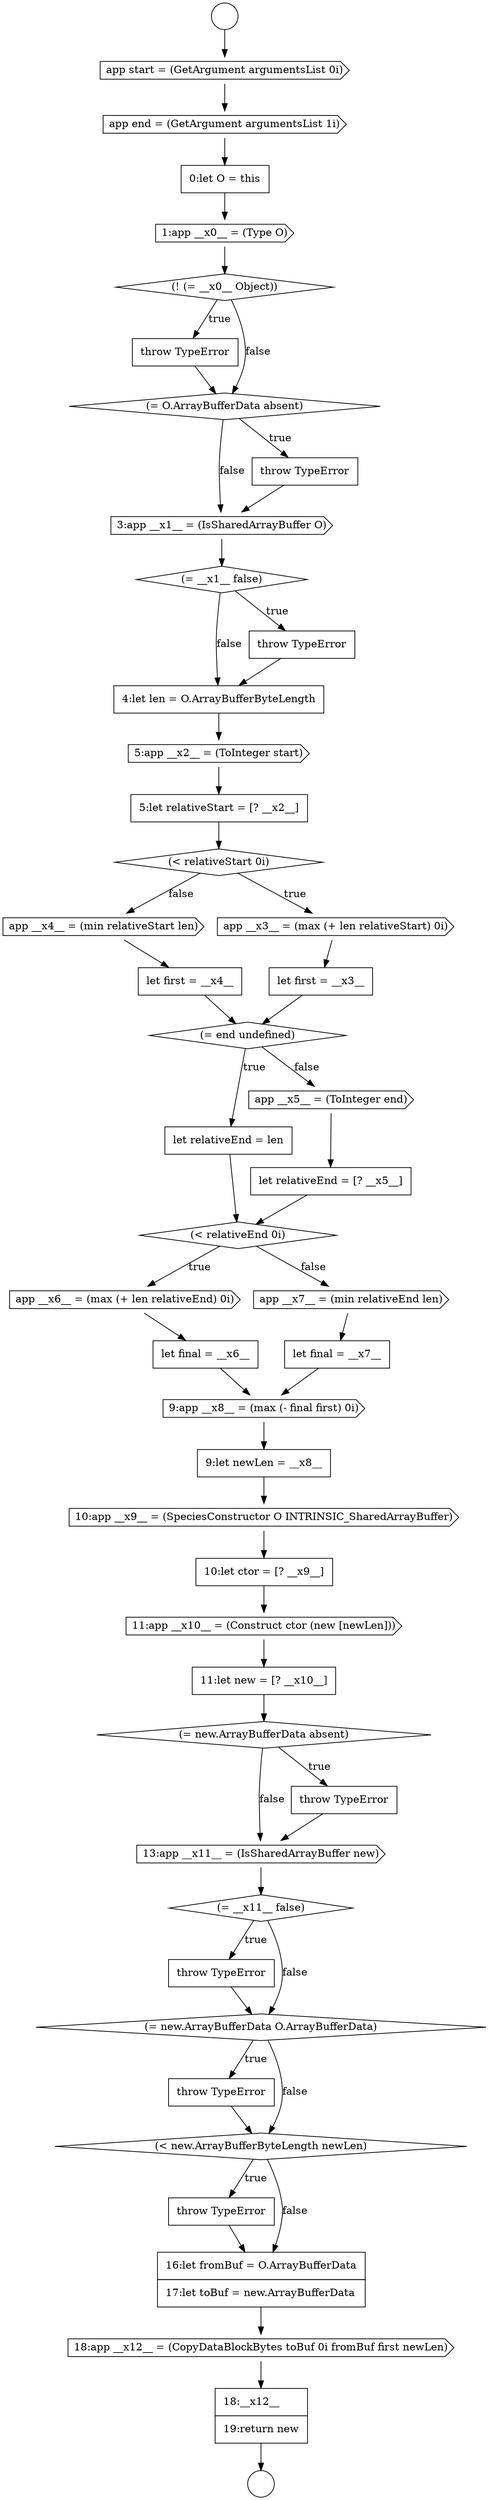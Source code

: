 digraph {
  node15889 [shape=none, margin=0, label=<<font color="black">
    <table border="0" cellborder="1" cellspacing="0" cellpadding="10">
      <tr><td align="left">throw TypeError</td></tr>
    </table>
  </font>> color="black" fillcolor="white" style=filled]
  node15926 [shape=none, margin=0, label=<<font color="black">
    <table border="0" cellborder="1" cellspacing="0" cellpadding="10">
      <tr><td align="left">throw TypeError</td></tr>
    </table>
  </font>> color="black" fillcolor="white" style=filled]
  node15922 [shape=none, margin=0, label=<<font color="black">
    <table border="0" cellborder="1" cellspacing="0" cellpadding="10">
      <tr><td align="left">throw TypeError</td></tr>
    </table>
  </font>> color="black" fillcolor="white" style=filled]
  node15893 [shape=diamond, label=<<font color="black">(= __x1__ false)</font>> color="black" fillcolor="white" style=filled]
  node15907 [shape=diamond, label=<<font color="black">(&lt; relativeEnd 0i)</font>> color="black" fillcolor="white" style=filled]
  node15920 [shape=cds, label=<<font color="black">13:app __x11__ = (IsSharedArrayBuffer new)</font>> color="black" fillcolor="white" style=filled]
  node15892 [shape=cds, label=<<font color="black">3:app __x1__ = (IsSharedArrayBuffer O)</font>> color="black" fillcolor="white" style=filled]
  node15927 [shape=none, margin=0, label=<<font color="black">
    <table border="0" cellborder="1" cellspacing="0" cellpadding="10">
      <tr><td align="left">16:let fromBuf = O.ArrayBufferData</td></tr>
      <tr><td align="left">17:let toBuf = new.ArrayBufferData</td></tr>
    </table>
  </font>> color="black" fillcolor="white" style=filled]
  node15908 [shape=cds, label=<<font color="black">app __x6__ = (max (+ len relativeEnd) 0i)</font>> color="black" fillcolor="white" style=filled]
  node15923 [shape=diamond, label=<<font color="black">(= new.ArrayBufferData O.ArrayBufferData)</font>> color="black" fillcolor="white" style=filled]
  node15913 [shape=none, margin=0, label=<<font color="black">
    <table border="0" cellborder="1" cellspacing="0" cellpadding="10">
      <tr><td align="left">9:let newLen = __x8__</td></tr>
    </table>
  </font>> color="black" fillcolor="white" style=filled]
  node15917 [shape=none, margin=0, label=<<font color="black">
    <table border="0" cellborder="1" cellspacing="0" cellpadding="10">
      <tr><td align="left">11:let new = [? __x10__]</td></tr>
    </table>
  </font>> color="black" fillcolor="white" style=filled]
  node15884 [shape=cds, label=<<font color="black">app start = (GetArgument argumentsList 0i)</font>> color="black" fillcolor="white" style=filled]
  node15916 [shape=cds, label=<<font color="black">11:app __x10__ = (Construct ctor (new [newLen]))</font>> color="black" fillcolor="white" style=filled]
  node15885 [shape=cds, label=<<font color="black">app end = (GetArgument argumentsList 1i)</font>> color="black" fillcolor="white" style=filled]
  node15911 [shape=none, margin=0, label=<<font color="black">
    <table border="0" cellborder="1" cellspacing="0" cellpadding="10">
      <tr><td align="left">let final = __x7__</td></tr>
    </table>
  </font>> color="black" fillcolor="white" style=filled]
  node15900 [shape=none, margin=0, label=<<font color="black">
    <table border="0" cellborder="1" cellspacing="0" cellpadding="10">
      <tr><td align="left">let first = __x3__</td></tr>
    </table>
  </font>> color="black" fillcolor="white" style=filled]
  node15886 [shape=none, margin=0, label=<<font color="black">
    <table border="0" cellborder="1" cellspacing="0" cellpadding="10">
      <tr><td align="left">0:let O = this</td></tr>
    </table>
  </font>> color="black" fillcolor="white" style=filled]
  node15901 [shape=cds, label=<<font color="black">app __x4__ = (min relativeStart len)</font>> color="black" fillcolor="white" style=filled]
  node15915 [shape=none, margin=0, label=<<font color="black">
    <table border="0" cellborder="1" cellspacing="0" cellpadding="10">
      <tr><td align="left">10:let ctor = [? __x9__]</td></tr>
    </table>
  </font>> color="black" fillcolor="white" style=filled]
  node15896 [shape=cds, label=<<font color="black">5:app __x2__ = (ToInteger start)</font>> color="black" fillcolor="white" style=filled]
  node15882 [shape=circle label=" " color="black" fillcolor="white" style=filled]
  node15912 [shape=cds, label=<<font color="black">9:app __x8__ = (max (- final first) 0i)</font>> color="black" fillcolor="white" style=filled]
  node15897 [shape=none, margin=0, label=<<font color="black">
    <table border="0" cellborder="1" cellspacing="0" cellpadding="10">
      <tr><td align="left">5:let relativeStart = [? __x2__]</td></tr>
    </table>
  </font>> color="black" fillcolor="white" style=filled]
  node15909 [shape=none, margin=0, label=<<font color="black">
    <table border="0" cellborder="1" cellspacing="0" cellpadding="10">
      <tr><td align="left">let final = __x6__</td></tr>
    </table>
  </font>> color="black" fillcolor="white" style=filled]
  node15904 [shape=none, margin=0, label=<<font color="black">
    <table border="0" cellborder="1" cellspacing="0" cellpadding="10">
      <tr><td align="left">let relativeEnd = len</td></tr>
    </table>
  </font>> color="black" fillcolor="white" style=filled]
  node15919 [shape=none, margin=0, label=<<font color="black">
    <table border="0" cellborder="1" cellspacing="0" cellpadding="10">
      <tr><td align="left">throw TypeError</td></tr>
    </table>
  </font>> color="black" fillcolor="white" style=filled]
  node15887 [shape=cds, label=<<font color="black">1:app __x0__ = (Type O)</font>> color="black" fillcolor="white" style=filled]
  node15902 [shape=none, margin=0, label=<<font color="black">
    <table border="0" cellborder="1" cellspacing="0" cellpadding="10">
      <tr><td align="left">let first = __x4__</td></tr>
    </table>
  </font>> color="black" fillcolor="white" style=filled]
  node15929 [shape=none, margin=0, label=<<font color="black">
    <table border="0" cellborder="1" cellspacing="0" cellpadding="10">
      <tr><td align="left">18:__x12__</td></tr>
      <tr><td align="left">19:return new</td></tr>
    </table>
  </font>> color="black" fillcolor="white" style=filled]
  node15914 [shape=cds, label=<<font color="black">10:app __x9__ = (SpeciesConstructor O INTRINSIC_SharedArrayBuffer)</font>> color="black" fillcolor="white" style=filled]
  node15891 [shape=none, margin=0, label=<<font color="black">
    <table border="0" cellborder="1" cellspacing="0" cellpadding="10">
      <tr><td align="left">throw TypeError</td></tr>
    </table>
  </font>> color="black" fillcolor="white" style=filled]
  node15898 [shape=diamond, label=<<font color="black">(&lt; relativeStart 0i)</font>> color="black" fillcolor="white" style=filled]
  node15928 [shape=cds, label=<<font color="black">18:app __x12__ = (CopyDataBlockBytes toBuf 0i fromBuf first newLen)</font>> color="black" fillcolor="white" style=filled]
  node15918 [shape=diamond, label=<<font color="black">(= new.ArrayBufferData absent)</font>> color="black" fillcolor="white" style=filled]
  node15895 [shape=none, margin=0, label=<<font color="black">
    <table border="0" cellborder="1" cellspacing="0" cellpadding="10">
      <tr><td align="left">4:let len = O.ArrayBufferByteLength</td></tr>
    </table>
  </font>> color="black" fillcolor="white" style=filled]
  node15905 [shape=cds, label=<<font color="black">app __x5__ = (ToInteger end)</font>> color="black" fillcolor="white" style=filled]
  node15924 [shape=none, margin=0, label=<<font color="black">
    <table border="0" cellborder="1" cellspacing="0" cellpadding="10">
      <tr><td align="left">throw TypeError</td></tr>
    </table>
  </font>> color="black" fillcolor="white" style=filled]
  node15883 [shape=circle label=" " color="black" fillcolor="white" style=filled]
  node15888 [shape=diamond, label=<<font color="black">(! (= __x0__ Object))</font>> color="black" fillcolor="white" style=filled]
  node15925 [shape=diamond, label=<<font color="black">(&lt; new.ArrayBufferByteLength newLen)</font>> color="black" fillcolor="white" style=filled]
  node15890 [shape=diamond, label=<<font color="black">(= O.ArrayBufferData absent)</font>> color="black" fillcolor="white" style=filled]
  node15910 [shape=cds, label=<<font color="black">app __x7__ = (min relativeEnd len)</font>> color="black" fillcolor="white" style=filled]
  node15903 [shape=diamond, label=<<font color="black">(= end undefined)</font>> color="black" fillcolor="white" style=filled]
  node15894 [shape=none, margin=0, label=<<font color="black">
    <table border="0" cellborder="1" cellspacing="0" cellpadding="10">
      <tr><td align="left">throw TypeError</td></tr>
    </table>
  </font>> color="black" fillcolor="white" style=filled]
  node15921 [shape=diamond, label=<<font color="black">(= __x11__ false)</font>> color="black" fillcolor="white" style=filled]
  node15906 [shape=none, margin=0, label=<<font color="black">
    <table border="0" cellborder="1" cellspacing="0" cellpadding="10">
      <tr><td align="left">let relativeEnd = [? __x5__]</td></tr>
    </table>
  </font>> color="black" fillcolor="white" style=filled]
  node15899 [shape=cds, label=<<font color="black">app __x3__ = (max (+ len relativeStart) 0i)</font>> color="black" fillcolor="white" style=filled]
  node15927 -> node15928 [ color="black"]
  node15905 -> node15906 [ color="black"]
  node15925 -> node15926 [label=<<font color="black">true</font>> color="black"]
  node15925 -> node15927 [label=<<font color="black">false</font>> color="black"]
  node15908 -> node15909 [ color="black"]
  node15914 -> node15915 [ color="black"]
  node15884 -> node15885 [ color="black"]
  node15895 -> node15896 [ color="black"]
  node15888 -> node15889 [label=<<font color="black">true</font>> color="black"]
  node15888 -> node15890 [label=<<font color="black">false</font>> color="black"]
  node15923 -> node15924 [label=<<font color="black">true</font>> color="black"]
  node15923 -> node15925 [label=<<font color="black">false</font>> color="black"]
  node15902 -> node15903 [ color="black"]
  node15887 -> node15888 [ color="black"]
  node15924 -> node15925 [ color="black"]
  node15915 -> node15916 [ color="black"]
  node15896 -> node15897 [ color="black"]
  node15918 -> node15919 [label=<<font color="black">true</font>> color="black"]
  node15918 -> node15920 [label=<<font color="black">false</font>> color="black"]
  node15898 -> node15899 [label=<<font color="black">true</font>> color="black"]
  node15898 -> node15901 [label=<<font color="black">false</font>> color="black"]
  node15892 -> node15893 [ color="black"]
  node15912 -> node15913 [ color="black"]
  node15911 -> node15912 [ color="black"]
  node15916 -> node15917 [ color="black"]
  node15903 -> node15904 [label=<<font color="black">true</font>> color="black"]
  node15903 -> node15905 [label=<<font color="black">false</font>> color="black"]
  node15920 -> node15921 [ color="black"]
  node15910 -> node15911 [ color="black"]
  node15917 -> node15918 [ color="black"]
  node15913 -> node15914 [ color="black"]
  node15909 -> node15912 [ color="black"]
  node15897 -> node15898 [ color="black"]
  node15922 -> node15923 [ color="black"]
  node15928 -> node15929 [ color="black"]
  node15899 -> node15900 [ color="black"]
  node15891 -> node15892 [ color="black"]
  node15901 -> node15902 [ color="black"]
  node15890 -> node15891 [label=<<font color="black">true</font>> color="black"]
  node15890 -> node15892 [label=<<font color="black">false</font>> color="black"]
  node15926 -> node15927 [ color="black"]
  node15929 -> node15883 [ color="black"]
  node15900 -> node15903 [ color="black"]
  node15894 -> node15895 [ color="black"]
  node15919 -> node15920 [ color="black"]
  node15893 -> node15894 [label=<<font color="black">true</font>> color="black"]
  node15893 -> node15895 [label=<<font color="black">false</font>> color="black"]
  node15906 -> node15907 [ color="black"]
  node15907 -> node15908 [label=<<font color="black">true</font>> color="black"]
  node15907 -> node15910 [label=<<font color="black">false</font>> color="black"]
  node15886 -> node15887 [ color="black"]
  node15882 -> node15884 [ color="black"]
  node15904 -> node15907 [ color="black"]
  node15885 -> node15886 [ color="black"]
  node15889 -> node15890 [ color="black"]
  node15921 -> node15922 [label=<<font color="black">true</font>> color="black"]
  node15921 -> node15923 [label=<<font color="black">false</font>> color="black"]
}
